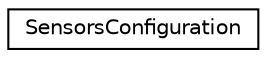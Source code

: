 digraph "Graphical Class Hierarchy"
{
 // LATEX_PDF_SIZE
  edge [fontname="Helvetica",fontsize="10",labelfontname="Helvetica",labelfontsize="10"];
  node [fontname="Helvetica",fontsize="10",shape=record];
  rankdir="LR";
  Node0 [label="SensorsConfiguration",height=0.2,width=0.4,color="black", fillcolor="white", style="filled",URL="$structsl_1_1SensorsConfiguration.html",tooltip="Structure containing information about all the sensors available in the current device"];
}
